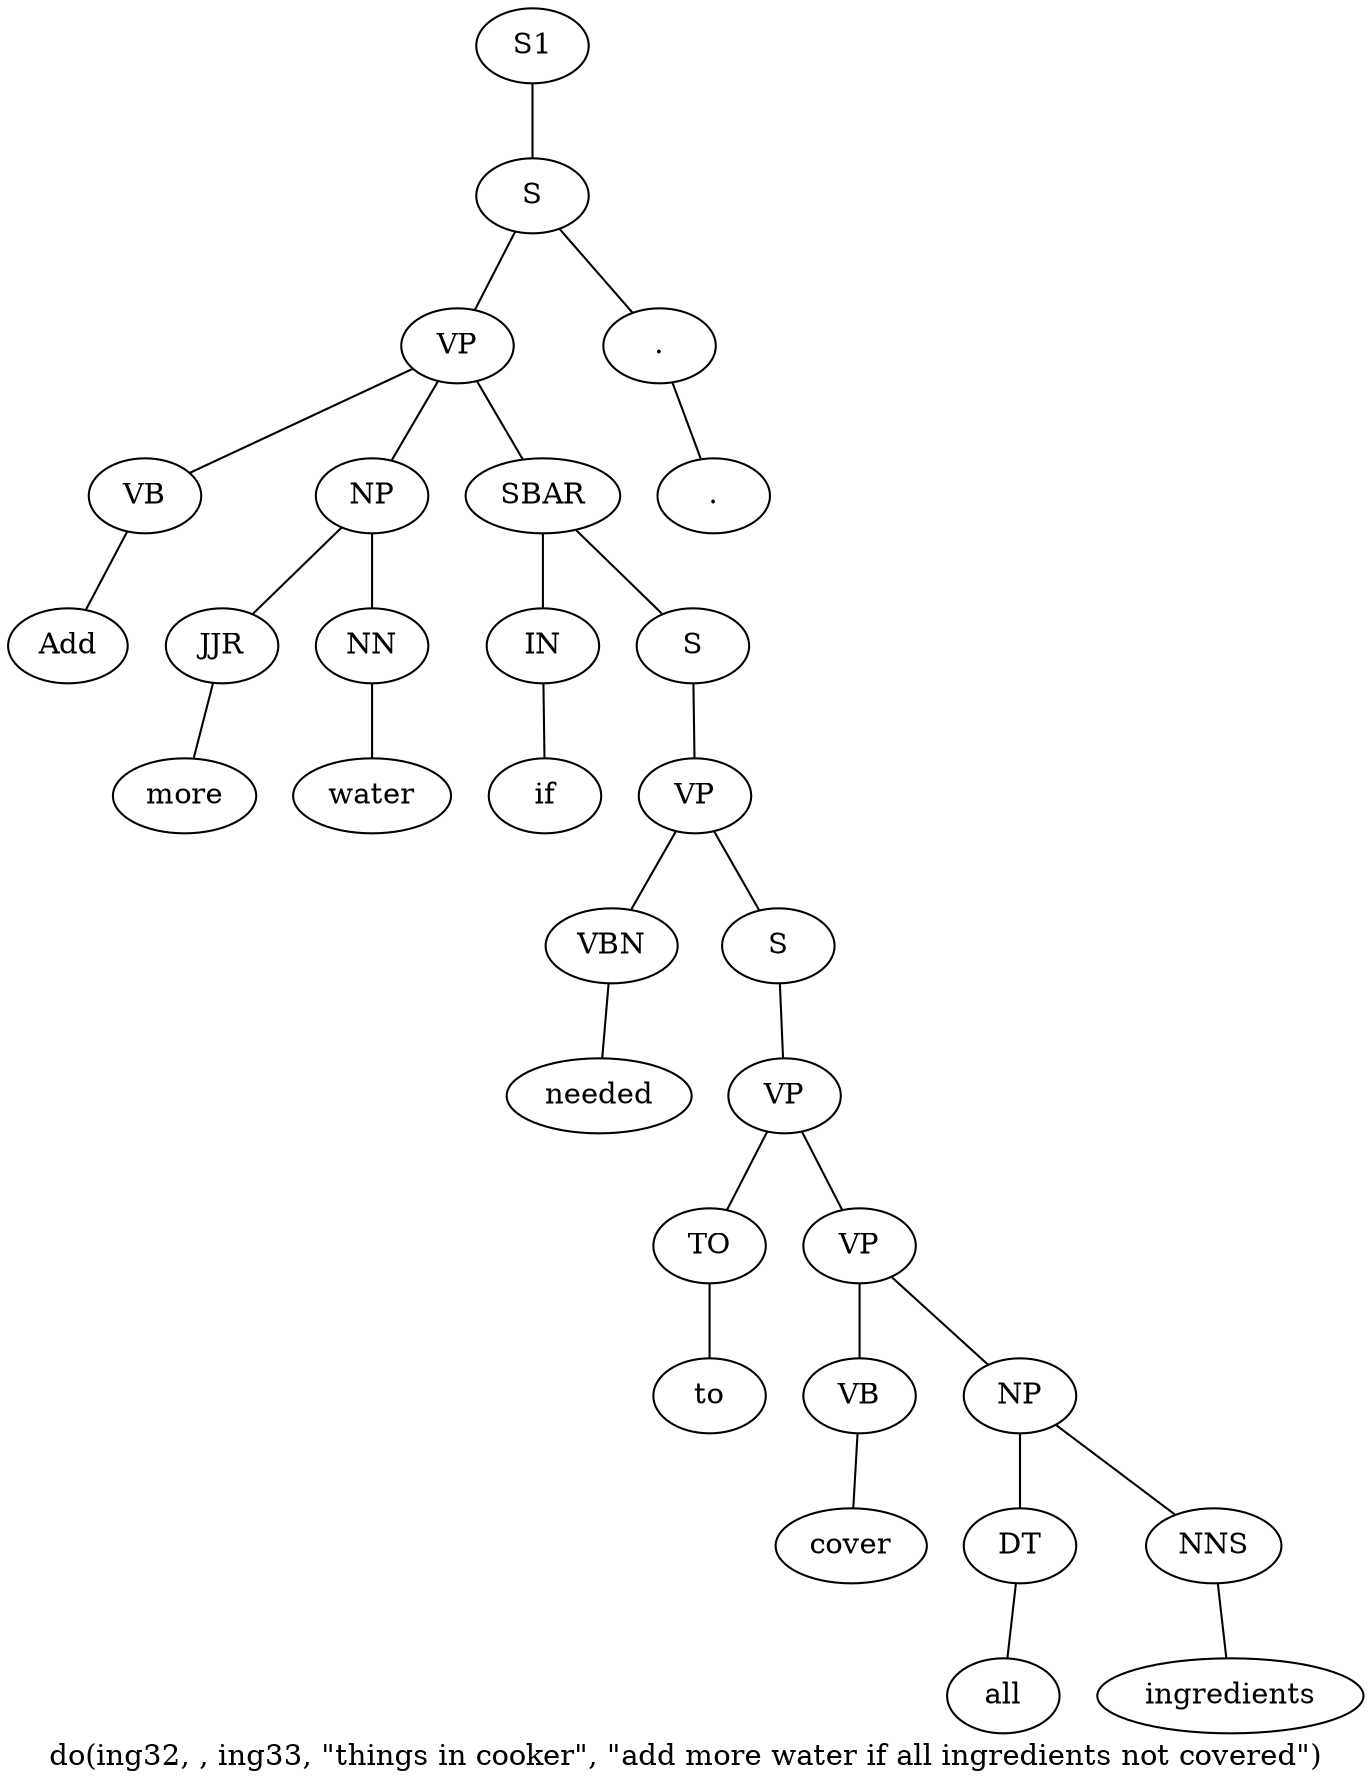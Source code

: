 graph SyntaxGraph {
	label = "do(ing32, , ing33, \"things in cooker\", \"add more water if all ingredients not covered\")";
	Node0 [label="S1"];
	Node1 [label="S"];
	Node2 [label="VP"];
	Node3 [label="VB"];
	Node4 [label="Add"];
	Node5 [label="NP"];
	Node6 [label="JJR"];
	Node7 [label="more"];
	Node8 [label="NN"];
	Node9 [label="water"];
	Node10 [label="SBAR"];
	Node11 [label="IN"];
	Node12 [label="if"];
	Node13 [label="S"];
	Node14 [label="VP"];
	Node15 [label="VBN"];
	Node16 [label="needed"];
	Node17 [label="S"];
	Node18 [label="VP"];
	Node19 [label="TO"];
	Node20 [label="to"];
	Node21 [label="VP"];
	Node22 [label="VB"];
	Node23 [label="cover"];
	Node24 [label="NP"];
	Node25 [label="DT"];
	Node26 [label="all"];
	Node27 [label="NNS"];
	Node28 [label="ingredients"];
	Node29 [label="."];
	Node30 [label="."];

	Node0 -- Node1;
	Node1 -- Node2;
	Node1 -- Node29;
	Node2 -- Node3;
	Node2 -- Node5;
	Node2 -- Node10;
	Node3 -- Node4;
	Node5 -- Node6;
	Node5 -- Node8;
	Node6 -- Node7;
	Node8 -- Node9;
	Node10 -- Node11;
	Node10 -- Node13;
	Node11 -- Node12;
	Node13 -- Node14;
	Node14 -- Node15;
	Node14 -- Node17;
	Node15 -- Node16;
	Node17 -- Node18;
	Node18 -- Node19;
	Node18 -- Node21;
	Node19 -- Node20;
	Node21 -- Node22;
	Node21 -- Node24;
	Node22 -- Node23;
	Node24 -- Node25;
	Node24 -- Node27;
	Node25 -- Node26;
	Node27 -- Node28;
	Node29 -- Node30;
}